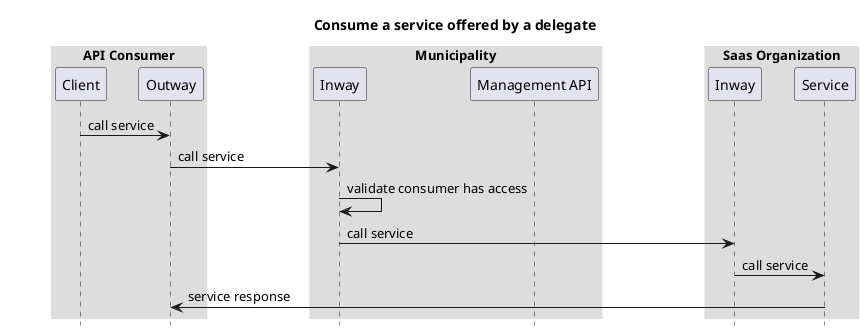 @startuml
title: Consume a service offered by a delegate

skinparam sequenceBoxBorderColor #transparent
skinparam boxPadding 50
hide footbox

box "API Consumer"
participant "Client" as clientConsumer
participant "Outway" as outwayConsumer
end box

box "Municipality"
participant "Inway" as inwayMunicipality
participant "Management API" as managementAPIMunicipality
end box

box "Saas Organization"
participant "Inway" as inwaySaasOrganization
participant "Service" as serviceSaasOrganization
end box

clientConsumer -> outwayConsumer: call service
outwayConsumer -> inwayMunicipality: call service
inwayMunicipality -> inwayMunicipality: validate consumer has access
inwayMunicipality -> inwaySaasOrganization: call service
inwaySaasOrganization -> serviceSaasOrganization: call service
serviceSaasOrganization -> outwayConsumer: service response

@enduml
